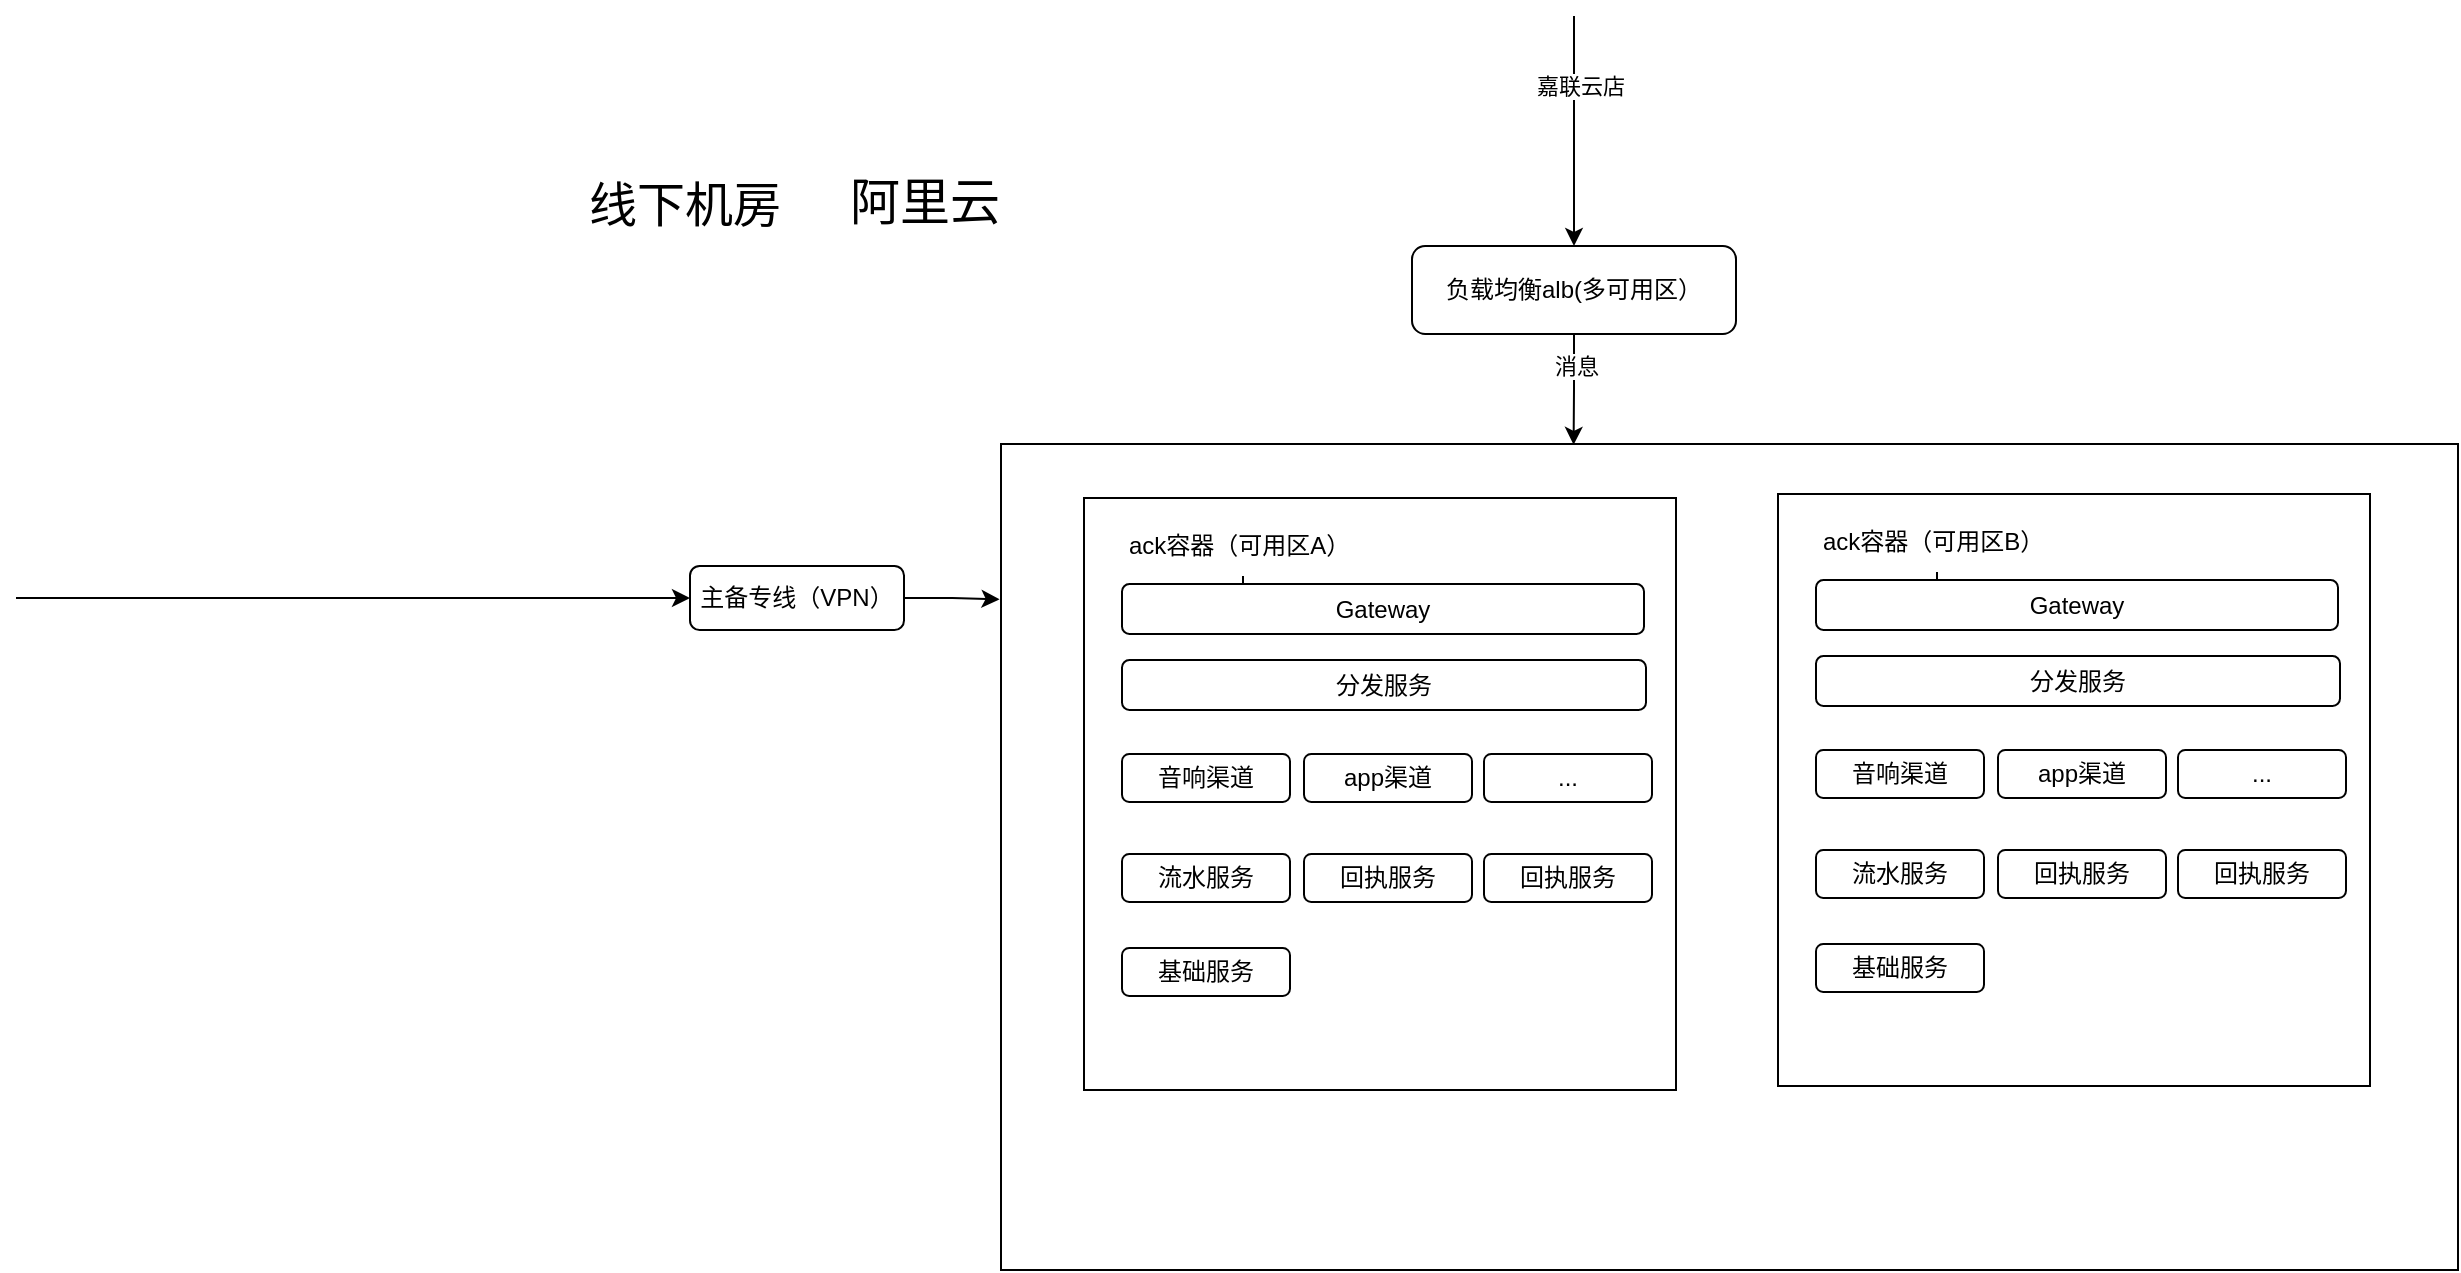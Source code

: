 <mxfile version="21.0.6" type="github">
  <diagram name="第 1 页" id="MCr-TpRp9YQij4r24jKr">
    <mxGraphModel dx="1853" dy="661" grid="0" gridSize="10" guides="1" tooltips="1" connect="1" arrows="1" fold="1" page="1" pageScale="1" pageWidth="827" pageHeight="1169" math="0" shadow="0">
      <root>
        <mxCell id="0" />
        <mxCell id="1" parent="0" />
        <mxCell id="wj7ze2FspyCpMLqPtbik-51" style="edgeStyle=orthogonalEdgeStyle;rounded=0;orthogonalLoop=1;jettySize=auto;html=1;exitX=0.5;exitY=1;exitDx=0;exitDy=0;entryX=0.393;entryY=0.001;entryDx=0;entryDy=0;entryPerimeter=0;" edge="1" parent="1" source="wj7ze2FspyCpMLqPtbik-2" target="wj7ze2FspyCpMLqPtbik-46">
          <mxGeometry relative="1" as="geometry" />
        </mxCell>
        <mxCell id="wj7ze2FspyCpMLqPtbik-52" value="消息" style="edgeLabel;html=1;align=center;verticalAlign=middle;resizable=0;points=[];" vertex="1" connectable="0" parent="wj7ze2FspyCpMLqPtbik-51">
          <mxGeometry x="-0.407" y="1" relative="1" as="geometry">
            <mxPoint y="-1" as="offset" />
          </mxGeometry>
        </mxCell>
        <mxCell id="wj7ze2FspyCpMLqPtbik-2" value="负载均衡alb(多可用区）" style="rounded=1;whiteSpace=wrap;html=1;" vertex="1" parent="1">
          <mxGeometry x="302" y="147" width="162" height="44" as="geometry" />
        </mxCell>
        <mxCell id="wj7ze2FspyCpMLqPtbik-3" value="" style="whiteSpace=wrap;html=1;aspect=fixed;" vertex="1" parent="1">
          <mxGeometry x="138" y="273" width="296" height="296" as="geometry" />
        </mxCell>
        <mxCell id="wj7ze2FspyCpMLqPtbik-30" value="" style="edgeStyle=orthogonalEdgeStyle;rounded=0;orthogonalLoop=1;jettySize=auto;html=1;" edge="1" parent="1" source="wj7ze2FspyCpMLqPtbik-4" target="wj7ze2FspyCpMLqPtbik-5">
          <mxGeometry relative="1" as="geometry" />
        </mxCell>
        <mxCell id="wj7ze2FspyCpMLqPtbik-4" value="ack容器（可用区A）&amp;nbsp;" style="text;html=1;strokeColor=none;fillColor=none;align=center;verticalAlign=middle;whiteSpace=wrap;rounded=0;" vertex="1" parent="1">
          <mxGeometry x="138" y="282" width="159" height="30" as="geometry" />
        </mxCell>
        <mxCell id="wj7ze2FspyCpMLqPtbik-5" value="Gateway" style="rounded=1;whiteSpace=wrap;html=1;" vertex="1" parent="1">
          <mxGeometry x="157" y="316" width="261" height="25" as="geometry" />
        </mxCell>
        <mxCell id="wj7ze2FspyCpMLqPtbik-6" value="分发服务" style="rounded=1;whiteSpace=wrap;html=1;" vertex="1" parent="1">
          <mxGeometry x="157" y="354" width="262" height="25" as="geometry" />
        </mxCell>
        <mxCell id="wj7ze2FspyCpMLqPtbik-7" value="音响渠道" style="rounded=1;whiteSpace=wrap;html=1;" vertex="1" parent="1">
          <mxGeometry x="157" y="401" width="84" height="24" as="geometry" />
        </mxCell>
        <mxCell id="wj7ze2FspyCpMLqPtbik-8" value="app渠道" style="rounded=1;whiteSpace=wrap;html=1;" vertex="1" parent="1">
          <mxGeometry x="248" y="401" width="84" height="24" as="geometry" />
        </mxCell>
        <mxCell id="wj7ze2FspyCpMLqPtbik-11" value="..." style="rounded=1;whiteSpace=wrap;html=1;" vertex="1" parent="1">
          <mxGeometry x="338" y="401" width="84" height="24" as="geometry" />
        </mxCell>
        <mxCell id="wj7ze2FspyCpMLqPtbik-15" value="流水服务" style="rounded=1;whiteSpace=wrap;html=1;" vertex="1" parent="1">
          <mxGeometry x="157" y="451" width="84" height="24" as="geometry" />
        </mxCell>
        <mxCell id="wj7ze2FspyCpMLqPtbik-16" value="回执服务" style="rounded=1;whiteSpace=wrap;html=1;" vertex="1" parent="1">
          <mxGeometry x="248" y="451" width="84" height="24" as="geometry" />
        </mxCell>
        <mxCell id="wj7ze2FspyCpMLqPtbik-17" value="回执服务" style="rounded=1;whiteSpace=wrap;html=1;" vertex="1" parent="1">
          <mxGeometry x="338" y="451" width="84" height="24" as="geometry" />
        </mxCell>
        <mxCell id="wj7ze2FspyCpMLqPtbik-18" value="基础服务" style="rounded=1;whiteSpace=wrap;html=1;" vertex="1" parent="1">
          <mxGeometry x="157" y="498" width="84" height="24" as="geometry" />
        </mxCell>
        <mxCell id="wj7ze2FspyCpMLqPtbik-33" value="" style="whiteSpace=wrap;html=1;aspect=fixed;" vertex="1" parent="1">
          <mxGeometry x="485" y="271" width="296" height="296" as="geometry" />
        </mxCell>
        <mxCell id="wj7ze2FspyCpMLqPtbik-34" value="" style="edgeStyle=orthogonalEdgeStyle;rounded=0;orthogonalLoop=1;jettySize=auto;html=1;" edge="1" parent="1" source="wj7ze2FspyCpMLqPtbik-35" target="wj7ze2FspyCpMLqPtbik-36">
          <mxGeometry relative="1" as="geometry" />
        </mxCell>
        <mxCell id="wj7ze2FspyCpMLqPtbik-35" value="ack容器（可用区B）&amp;nbsp;" style="text;html=1;strokeColor=none;fillColor=none;align=center;verticalAlign=middle;whiteSpace=wrap;rounded=0;" vertex="1" parent="1">
          <mxGeometry x="485" y="280" width="159" height="30" as="geometry" />
        </mxCell>
        <mxCell id="wj7ze2FspyCpMLqPtbik-36" value="Gateway" style="rounded=1;whiteSpace=wrap;html=1;" vertex="1" parent="1">
          <mxGeometry x="504" y="314" width="261" height="25" as="geometry" />
        </mxCell>
        <mxCell id="wj7ze2FspyCpMLqPtbik-37" value="分发服务" style="rounded=1;whiteSpace=wrap;html=1;" vertex="1" parent="1">
          <mxGeometry x="504" y="352" width="262" height="25" as="geometry" />
        </mxCell>
        <mxCell id="wj7ze2FspyCpMLqPtbik-38" value="音响渠道" style="rounded=1;whiteSpace=wrap;html=1;" vertex="1" parent="1">
          <mxGeometry x="504" y="399" width="84" height="24" as="geometry" />
        </mxCell>
        <mxCell id="wj7ze2FspyCpMLqPtbik-39" value="app渠道" style="rounded=1;whiteSpace=wrap;html=1;" vertex="1" parent="1">
          <mxGeometry x="595" y="399" width="84" height="24" as="geometry" />
        </mxCell>
        <mxCell id="wj7ze2FspyCpMLqPtbik-40" value="..." style="rounded=1;whiteSpace=wrap;html=1;" vertex="1" parent="1">
          <mxGeometry x="685" y="399" width="84" height="24" as="geometry" />
        </mxCell>
        <mxCell id="wj7ze2FspyCpMLqPtbik-41" value="流水服务" style="rounded=1;whiteSpace=wrap;html=1;" vertex="1" parent="1">
          <mxGeometry x="504" y="449" width="84" height="24" as="geometry" />
        </mxCell>
        <mxCell id="wj7ze2FspyCpMLqPtbik-42" value="回执服务" style="rounded=1;whiteSpace=wrap;html=1;" vertex="1" parent="1">
          <mxGeometry x="595" y="449" width="84" height="24" as="geometry" />
        </mxCell>
        <mxCell id="wj7ze2FspyCpMLqPtbik-43" value="回执服务" style="rounded=1;whiteSpace=wrap;html=1;" vertex="1" parent="1">
          <mxGeometry x="685" y="449" width="84" height="24" as="geometry" />
        </mxCell>
        <mxCell id="wj7ze2FspyCpMLqPtbik-44" value="基础服务" style="rounded=1;whiteSpace=wrap;html=1;" vertex="1" parent="1">
          <mxGeometry x="504" y="496" width="84" height="24" as="geometry" />
        </mxCell>
        <mxCell id="wj7ze2FspyCpMLqPtbik-46" value="" style="rounded=0;whiteSpace=wrap;html=1;fillStyle=auto;gradientColor=default;fillColor=none;" vertex="1" parent="1">
          <mxGeometry x="96.5" y="246" width="728.5" height="413" as="geometry" />
        </mxCell>
        <mxCell id="wj7ze2FspyCpMLqPtbik-56" style="edgeStyle=orthogonalEdgeStyle;rounded=0;orthogonalLoop=1;jettySize=auto;html=1;entryX=-0.001;entryY=0.188;entryDx=0;entryDy=0;entryPerimeter=0;" edge="1" parent="1" source="wj7ze2FspyCpMLqPtbik-47" target="wj7ze2FspyCpMLqPtbik-46">
          <mxGeometry relative="1" as="geometry" />
        </mxCell>
        <mxCell id="wj7ze2FspyCpMLqPtbik-47" value="主备专线（VPN）" style="rounded=1;whiteSpace=wrap;html=1;" vertex="1" parent="1">
          <mxGeometry x="-59" y="307" width="107" height="32" as="geometry" />
        </mxCell>
        <mxCell id="wj7ze2FspyCpMLqPtbik-48" value="线下机房" style="text;html=1;align=center;verticalAlign=middle;resizable=0;points=[];autosize=1;strokeColor=none;fillColor=none;fontSize=24;" vertex="1" parent="1">
          <mxGeometry x="-119" y="106" width="114" height="41" as="geometry" />
        </mxCell>
        <mxCell id="wj7ze2FspyCpMLqPtbik-49" value="阿里云" style="text;html=1;align=center;verticalAlign=middle;resizable=0;points=[];autosize=1;strokeColor=none;fillColor=none;fontSize=25;" vertex="1" parent="1">
          <mxGeometry x="11" y="103" width="93" height="42" as="geometry" />
        </mxCell>
        <mxCell id="wj7ze2FspyCpMLqPtbik-53" value="" style="endArrow=classic;html=1;rounded=0;entryX=0.5;entryY=0;entryDx=0;entryDy=0;" edge="1" parent="1" target="wj7ze2FspyCpMLqPtbik-2">
          <mxGeometry width="50" height="50" relative="1" as="geometry">
            <mxPoint x="383" y="32" as="sourcePoint" />
            <mxPoint x="296" y="329" as="targetPoint" />
            <Array as="points" />
          </mxGeometry>
        </mxCell>
        <mxCell id="wj7ze2FspyCpMLqPtbik-54" value="嘉联云店" style="edgeLabel;html=1;align=center;verticalAlign=middle;resizable=0;points=[];" vertex="1" connectable="0" parent="wj7ze2FspyCpMLqPtbik-53">
          <mxGeometry x="-0.4" y="3" relative="1" as="geometry">
            <mxPoint as="offset" />
          </mxGeometry>
        </mxCell>
        <mxCell id="wj7ze2FspyCpMLqPtbik-57" value="" style="endArrow=classic;html=1;rounded=0;entryX=0;entryY=0.5;entryDx=0;entryDy=0;" edge="1" parent="1" target="wj7ze2FspyCpMLqPtbik-47">
          <mxGeometry width="50" height="50" relative="1" as="geometry">
            <mxPoint x="-396" y="323" as="sourcePoint" />
            <mxPoint x="57" y="329" as="targetPoint" />
          </mxGeometry>
        </mxCell>
      </root>
    </mxGraphModel>
  </diagram>
</mxfile>
